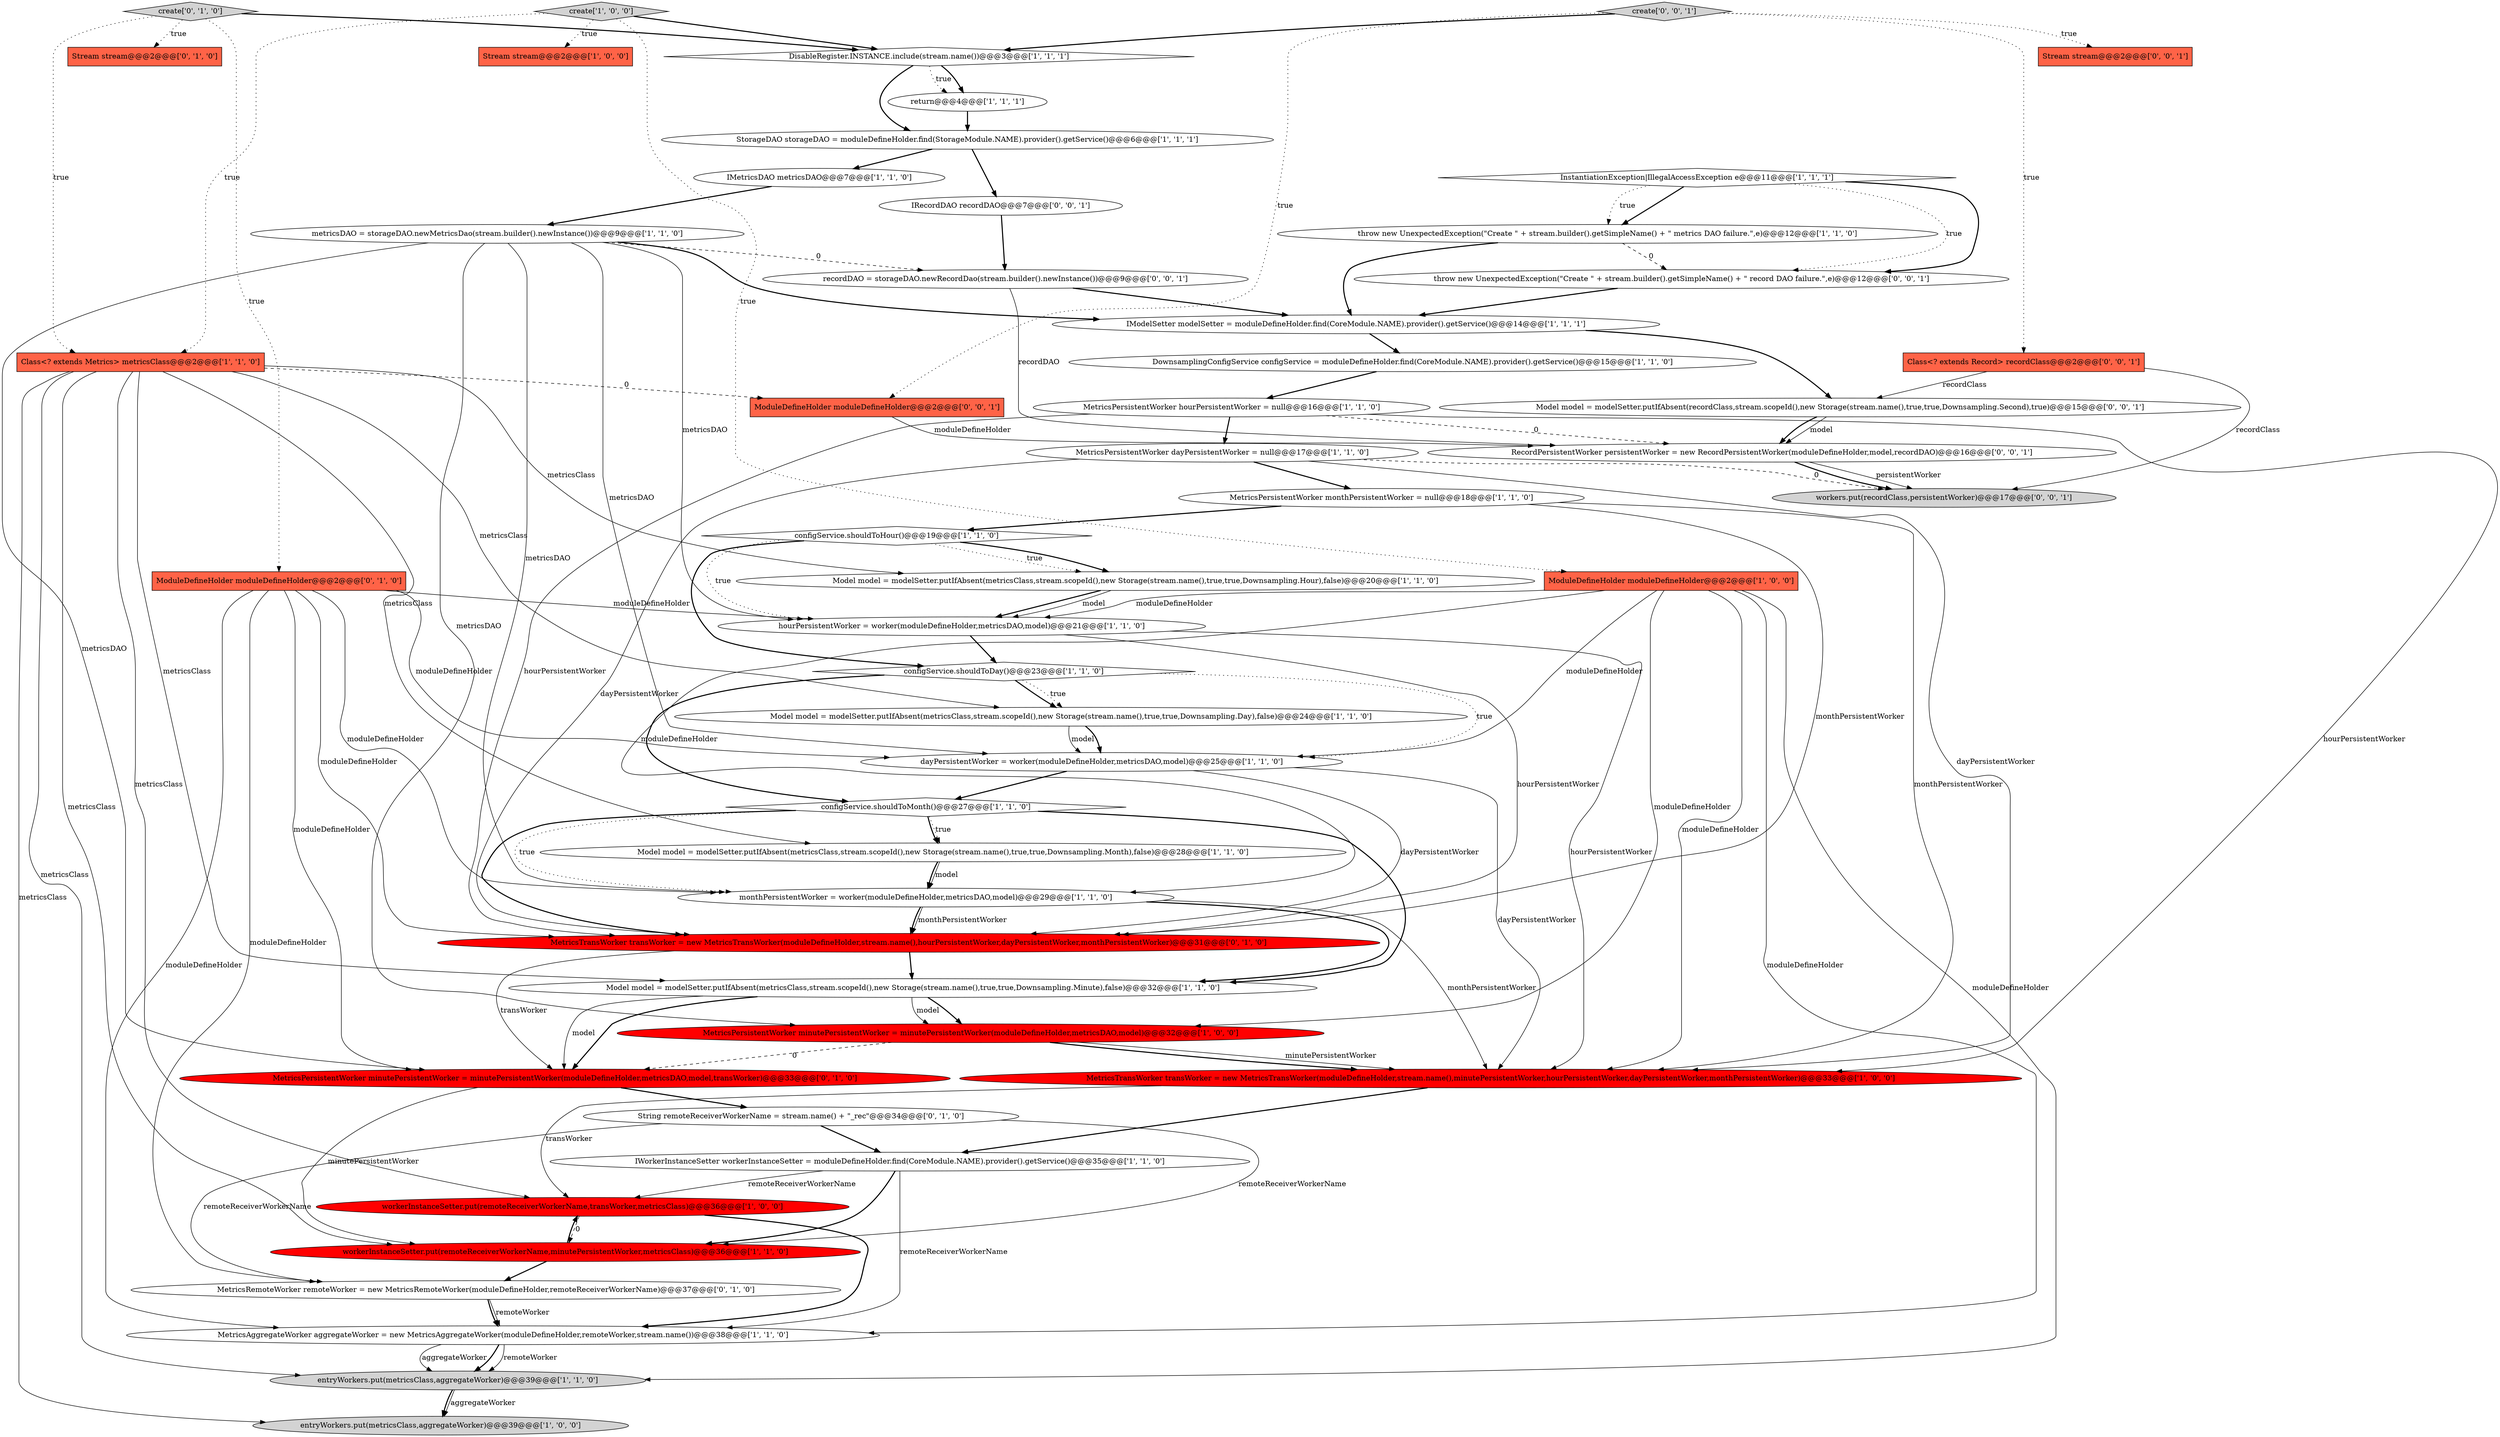 digraph {
33 [style = filled, label = "Model model = modelSetter.putIfAbsent(metricsClass,stream.scopeId(),new Storage(stream.name(),true,true,Downsampling.Minute),false)@@@32@@@['1', '1', '0']", fillcolor = white, shape = ellipse image = "AAA0AAABBB1BBB"];
35 [style = filled, label = "Stream stream@@@2@@@['0', '1', '0']", fillcolor = tomato, shape = box image = "AAA0AAABBB2BBB"];
4 [style = filled, label = "DownsamplingConfigService configService = moduleDefineHolder.find(CoreModule.NAME).provider().getService()@@@15@@@['1', '1', '0']", fillcolor = white, shape = ellipse image = "AAA0AAABBB1BBB"];
22 [style = filled, label = "MetricsPersistentWorker hourPersistentWorker = null@@@16@@@['1', '1', '0']", fillcolor = white, shape = ellipse image = "AAA0AAABBB1BBB"];
45 [style = filled, label = "create['0', '0', '1']", fillcolor = lightgray, shape = diamond image = "AAA0AAABBB3BBB"];
15 [style = filled, label = "Model model = modelSetter.putIfAbsent(metricsClass,stream.scopeId(),new Storage(stream.name(),true,true,Downsampling.Hour),false)@@@20@@@['1', '1', '0']", fillcolor = white, shape = ellipse image = "AAA0AAABBB1BBB"];
28 [style = filled, label = "Model model = modelSetter.putIfAbsent(metricsClass,stream.scopeId(),new Storage(stream.name(),true,true,Downsampling.Month),false)@@@28@@@['1', '1', '0']", fillcolor = white, shape = ellipse image = "AAA0AAABBB1BBB"];
8 [style = filled, label = "workerInstanceSetter.put(remoteReceiverWorkerName,minutePersistentWorker,metricsClass)@@@36@@@['1', '1', '0']", fillcolor = red, shape = ellipse image = "AAA1AAABBB1BBB"];
12 [style = filled, label = "MetricsPersistentWorker monthPersistentWorker = null@@@18@@@['1', '1', '0']", fillcolor = white, shape = ellipse image = "AAA0AAABBB1BBB"];
25 [style = filled, label = "IMetricsDAO metricsDAO@@@7@@@['1', '1', '0']", fillcolor = white, shape = ellipse image = "AAA0AAABBB1BBB"];
42 [style = filled, label = "RecordPersistentWorker persistentWorker = new RecordPersistentWorker(moduleDefineHolder,model,recordDAO)@@@16@@@['0', '0', '1']", fillcolor = white, shape = ellipse image = "AAA0AAABBB3BBB"];
27 [style = filled, label = "configService.shouldToHour()@@@19@@@['1', '1', '0']", fillcolor = white, shape = diamond image = "AAA0AAABBB1BBB"];
3 [style = filled, label = "InstantiationException|IllegalAccessException e@@@11@@@['1', '1', '1']", fillcolor = white, shape = diamond image = "AAA0AAABBB1BBB"];
1 [style = filled, label = "configService.shouldToMonth()@@@27@@@['1', '1', '0']", fillcolor = white, shape = diamond image = "AAA0AAABBB1BBB"];
40 [style = filled, label = "ModuleDefineHolder moduleDefineHolder@@@2@@@['0', '1', '0']", fillcolor = tomato, shape = box image = "AAA0AAABBB2BBB"];
18 [style = filled, label = "Model model = modelSetter.putIfAbsent(metricsClass,stream.scopeId(),new Storage(stream.name(),true,true,Downsampling.Day),false)@@@24@@@['1', '1', '0']", fillcolor = white, shape = ellipse image = "AAA0AAABBB1BBB"];
10 [style = filled, label = "Stream stream@@@2@@@['1', '0', '0']", fillcolor = tomato, shape = box image = "AAA0AAABBB1BBB"];
17 [style = filled, label = "return@@@4@@@['1', '1', '1']", fillcolor = white, shape = ellipse image = "AAA0AAABBB1BBB"];
21 [style = filled, label = "dayPersistentWorker = worker(moduleDefineHolder,metricsDAO,model)@@@25@@@['1', '1', '0']", fillcolor = white, shape = ellipse image = "AAA0AAABBB1BBB"];
41 [style = filled, label = "Stream stream@@@2@@@['0', '0', '1']", fillcolor = tomato, shape = box image = "AAA0AAABBB3BBB"];
44 [style = filled, label = "Model model = modelSetter.putIfAbsent(recordClass,stream.scopeId(),new Storage(stream.name(),true,true,Downsampling.Second),true)@@@15@@@['0', '0', '1']", fillcolor = white, shape = ellipse image = "AAA0AAABBB3BBB"];
7 [style = filled, label = "MetricsPersistentWorker minutePersistentWorker = minutePersistentWorker(moduleDefineHolder,metricsDAO,model)@@@32@@@['1', '0', '0']", fillcolor = red, shape = ellipse image = "AAA1AAABBB1BBB"];
47 [style = filled, label = "recordDAO = storageDAO.newRecordDao(stream.builder().newInstance())@@@9@@@['0', '0', '1']", fillcolor = white, shape = ellipse image = "AAA0AAABBB3BBB"];
16 [style = filled, label = "MetricsAggregateWorker aggregateWorker = new MetricsAggregateWorker(moduleDefineHolder,remoteWorker,stream.name())@@@38@@@['1', '1', '0']", fillcolor = white, shape = ellipse image = "AAA0AAABBB1BBB"];
2 [style = filled, label = "entryWorkers.put(metricsClass,aggregateWorker)@@@39@@@['1', '1', '0']", fillcolor = lightgray, shape = ellipse image = "AAA0AAABBB1BBB"];
29 [style = filled, label = "DisableRegister.INSTANCE.include(stream.name())@@@3@@@['1', '1', '1']", fillcolor = white, shape = diamond image = "AAA0AAABBB1BBB"];
14 [style = filled, label = "create['1', '0', '0']", fillcolor = lightgray, shape = diamond image = "AAA0AAABBB1BBB"];
23 [style = filled, label = "workerInstanceSetter.put(remoteReceiverWorkerName,transWorker,metricsClass)@@@36@@@['1', '0', '0']", fillcolor = red, shape = ellipse image = "AAA1AAABBB1BBB"];
49 [style = filled, label = "IRecordDAO recordDAO@@@7@@@['0', '0', '1']", fillcolor = white, shape = ellipse image = "AAA0AAABBB3BBB"];
24 [style = filled, label = "throw new UnexpectedException(\"Create \" + stream.builder().getSimpleName() + \" metrics DAO failure.\",e)@@@12@@@['1', '1', '0']", fillcolor = white, shape = ellipse image = "AAA0AAABBB1BBB"];
6 [style = filled, label = "IWorkerInstanceSetter workerInstanceSetter = moduleDefineHolder.find(CoreModule.NAME).provider().getService()@@@35@@@['1', '1', '0']", fillcolor = white, shape = ellipse image = "AAA0AAABBB1BBB"];
20 [style = filled, label = "entryWorkers.put(metricsClass,aggregateWorker)@@@39@@@['1', '0', '0']", fillcolor = lightgray, shape = ellipse image = "AAA0AAABBB1BBB"];
11 [style = filled, label = "StorageDAO storageDAO = moduleDefineHolder.find(StorageModule.NAME).provider().getService()@@@6@@@['1', '1', '1']", fillcolor = white, shape = ellipse image = "AAA0AAABBB1BBB"];
50 [style = filled, label = "throw new UnexpectedException(\"Create \" + stream.builder().getSimpleName() + \" record DAO failure.\",e)@@@12@@@['0', '0', '1']", fillcolor = white, shape = ellipse image = "AAA0AAABBB3BBB"];
46 [style = filled, label = "Class<? extends Record> recordClass@@@2@@@['0', '0', '1']", fillcolor = tomato, shape = box image = "AAA0AAABBB3BBB"];
0 [style = filled, label = "MetricsPersistentWorker dayPersistentWorker = null@@@17@@@['1', '1', '0']", fillcolor = white, shape = ellipse image = "AAA0AAABBB1BBB"];
26 [style = filled, label = "MetricsTransWorker transWorker = new MetricsTransWorker(moduleDefineHolder,stream.name(),minutePersistentWorker,hourPersistentWorker,dayPersistentWorker,monthPersistentWorker)@@@33@@@['1', '0', '0']", fillcolor = red, shape = ellipse image = "AAA1AAABBB1BBB"];
38 [style = filled, label = "MetricsPersistentWorker minutePersistentWorker = minutePersistentWorker(moduleDefineHolder,metricsDAO,model,transWorker)@@@33@@@['0', '1', '0']", fillcolor = red, shape = ellipse image = "AAA1AAABBB2BBB"];
30 [style = filled, label = "ModuleDefineHolder moduleDefineHolder@@@2@@@['1', '0', '0']", fillcolor = tomato, shape = box image = "AAA0AAABBB1BBB"];
34 [style = filled, label = "create['0', '1', '0']", fillcolor = lightgray, shape = diamond image = "AAA0AAABBB2BBB"];
5 [style = filled, label = "metricsDAO = storageDAO.newMetricsDao(stream.builder().newInstance())@@@9@@@['1', '1', '0']", fillcolor = white, shape = ellipse image = "AAA0AAABBB1BBB"];
37 [style = filled, label = "MetricsRemoteWorker remoteWorker = new MetricsRemoteWorker(moduleDefineHolder,remoteReceiverWorkerName)@@@37@@@['0', '1', '0']", fillcolor = white, shape = ellipse image = "AAA0AAABBB2BBB"];
9 [style = filled, label = "monthPersistentWorker = worker(moduleDefineHolder,metricsDAO,model)@@@29@@@['1', '1', '0']", fillcolor = white, shape = ellipse image = "AAA0AAABBB1BBB"];
31 [style = filled, label = "IModelSetter modelSetter = moduleDefineHolder.find(CoreModule.NAME).provider().getService()@@@14@@@['1', '1', '1']", fillcolor = white, shape = ellipse image = "AAA0AAABBB1BBB"];
36 [style = filled, label = "MetricsTransWorker transWorker = new MetricsTransWorker(moduleDefineHolder,stream.name(),hourPersistentWorker,dayPersistentWorker,monthPersistentWorker)@@@31@@@['0', '1', '0']", fillcolor = red, shape = ellipse image = "AAA1AAABBB2BBB"];
39 [style = filled, label = "String remoteReceiverWorkerName = stream.name() + \"_rec\"@@@34@@@['0', '1', '0']", fillcolor = white, shape = ellipse image = "AAA0AAABBB2BBB"];
19 [style = filled, label = "configService.shouldToDay()@@@23@@@['1', '1', '0']", fillcolor = white, shape = diamond image = "AAA0AAABBB1BBB"];
43 [style = filled, label = "workers.put(recordClass,persistentWorker)@@@17@@@['0', '0', '1']", fillcolor = lightgray, shape = ellipse image = "AAA0AAABBB3BBB"];
13 [style = filled, label = "hourPersistentWorker = worker(moduleDefineHolder,metricsDAO,model)@@@21@@@['1', '1', '0']", fillcolor = white, shape = ellipse image = "AAA0AAABBB1BBB"];
32 [style = filled, label = "Class<? extends Metrics> metricsClass@@@2@@@['1', '1', '0']", fillcolor = tomato, shape = box image = "AAA0AAABBB1BBB"];
48 [style = filled, label = "ModuleDefineHolder moduleDefineHolder@@@2@@@['0', '0', '1']", fillcolor = tomato, shape = box image = "AAA0AAABBB3BBB"];
0->36 [style = solid, label="dayPersistentWorker"];
14->32 [style = dotted, label="true"];
3->24 [style = bold, label=""];
5->13 [style = solid, label="metricsDAO"];
5->38 [style = solid, label="metricsDAO"];
22->26 [style = solid, label="hourPersistentWorker"];
2->20 [style = solid, label="aggregateWorker"];
28->9 [style = bold, label=""];
39->6 [style = bold, label=""];
32->18 [style = solid, label="metricsClass"];
38->8 [style = solid, label="minutePersistentWorker"];
27->15 [style = dotted, label="true"];
6->16 [style = solid, label="remoteReceiverWorkerName"];
36->33 [style = bold, label=""];
38->39 [style = bold, label=""];
27->15 [style = bold, label=""];
7->26 [style = bold, label=""];
46->43 [style = solid, label="recordClass"];
19->1 [style = bold, label=""];
1->28 [style = bold, label=""];
1->33 [style = bold, label=""];
22->42 [style = dashed, label="0"];
22->0 [style = bold, label=""];
9->26 [style = solid, label="monthPersistentWorker"];
21->1 [style = bold, label=""];
30->7 [style = solid, label="moduleDefineHolder"];
27->19 [style = bold, label=""];
40->21 [style = solid, label="moduleDefineHolder"];
11->25 [style = bold, label=""];
39->8 [style = solid, label="remoteReceiverWorkerName"];
33->7 [style = bold, label=""];
40->16 [style = solid, label="moduleDefineHolder"];
30->26 [style = solid, label="moduleDefineHolder"];
15->13 [style = bold, label=""];
19->18 [style = bold, label=""];
18->21 [style = solid, label="model"];
2->20 [style = bold, label=""];
8->23 [style = bold, label=""];
7->26 [style = solid, label="minutePersistentWorker"];
9->33 [style = bold, label=""];
40->36 [style = solid, label="moduleDefineHolder"];
40->37 [style = solid, label="moduleDefineHolder"];
42->43 [style = solid, label="persistentWorker"];
32->20 [style = solid, label="metricsClass"];
48->42 [style = solid, label="moduleDefineHolder"];
31->4 [style = bold, label=""];
32->8 [style = solid, label="metricsClass"];
13->26 [style = solid, label="hourPersistentWorker"];
44->42 [style = solid, label="model"];
19->21 [style = dotted, label="true"];
32->28 [style = solid, label="metricsClass"];
26->6 [style = bold, label=""];
30->16 [style = solid, label="moduleDefineHolder"];
16->2 [style = solid, label="remoteWorker"];
45->29 [style = bold, label=""];
5->21 [style = solid, label="metricsDAO"];
26->23 [style = solid, label="transWorker"];
45->48 [style = dotted, label="true"];
50->31 [style = bold, label=""];
7->38 [style = dashed, label="0"];
24->50 [style = dashed, label="0"];
12->26 [style = solid, label="monthPersistentWorker"];
32->33 [style = solid, label="metricsClass"];
32->48 [style = dashed, label="0"];
4->22 [style = bold, label=""];
37->16 [style = bold, label=""];
29->11 [style = bold, label=""];
1->28 [style = dotted, label="true"];
16->2 [style = solid, label="aggregateWorker"];
40->9 [style = solid, label="moduleDefineHolder"];
34->29 [style = bold, label=""];
44->42 [style = bold, label=""];
29->17 [style = dotted, label="true"];
29->17 [style = bold, label=""];
33->7 [style = solid, label="model"];
40->13 [style = solid, label="moduleDefineHolder"];
5->7 [style = solid, label="metricsDAO"];
45->46 [style = dotted, label="true"];
47->31 [style = bold, label=""];
0->12 [style = bold, label=""];
19->18 [style = dotted, label="true"];
5->9 [style = solid, label="metricsDAO"];
0->43 [style = dashed, label="0"];
27->13 [style = dotted, label="true"];
45->41 [style = dotted, label="true"];
3->24 [style = dotted, label="true"];
12->36 [style = solid, label="monthPersistentWorker"];
36->38 [style = solid, label="transWorker"];
14->30 [style = dotted, label="true"];
32->15 [style = solid, label="metricsClass"];
13->19 [style = bold, label=""];
34->35 [style = dotted, label="true"];
24->31 [style = bold, label=""];
31->44 [style = bold, label=""];
33->38 [style = solid, label="model"];
1->9 [style = dotted, label="true"];
14->29 [style = bold, label=""];
21->26 [style = solid, label="dayPersistentWorker"];
25->5 [style = bold, label=""];
22->36 [style = solid, label="hourPersistentWorker"];
8->37 [style = bold, label=""];
18->21 [style = bold, label=""];
12->27 [style = bold, label=""];
11->49 [style = bold, label=""];
34->40 [style = dotted, label="true"];
15->13 [style = solid, label="model"];
30->13 [style = solid, label="moduleDefineHolder"];
3->50 [style = bold, label=""];
9->36 [style = bold, label=""];
34->32 [style = dotted, label="true"];
40->38 [style = solid, label="moduleDefineHolder"];
30->2 [style = solid, label="moduleDefineHolder"];
23->16 [style = bold, label=""];
42->43 [style = bold, label=""];
3->50 [style = dotted, label="true"];
30->21 [style = solid, label="moduleDefineHolder"];
5->47 [style = dashed, label="0"];
32->23 [style = solid, label="metricsClass"];
6->23 [style = solid, label="remoteReceiverWorkerName"];
37->16 [style = solid, label="remoteWorker"];
16->2 [style = bold, label=""];
1->36 [style = bold, label=""];
14->10 [style = dotted, label="true"];
9->36 [style = solid, label="monthPersistentWorker"];
49->47 [style = bold, label=""];
39->37 [style = solid, label="remoteReceiverWorkerName"];
13->36 [style = solid, label="hourPersistentWorker"];
5->31 [style = bold, label=""];
47->42 [style = solid, label="recordDAO"];
0->26 [style = solid, label="dayPersistentWorker"];
6->8 [style = bold, label=""];
33->38 [style = bold, label=""];
30->9 [style = solid, label="moduleDefineHolder"];
28->9 [style = solid, label="model"];
21->36 [style = solid, label="dayPersistentWorker"];
46->44 [style = solid, label="recordClass"];
23->8 [style = dashed, label="0"];
32->2 [style = solid, label="metricsClass"];
17->11 [style = bold, label=""];
}
